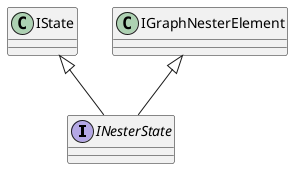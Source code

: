 @startuml
interface INesterState {
}
IState <|-- INesterState
IGraphNesterElement <|-- INesterState
@enduml
